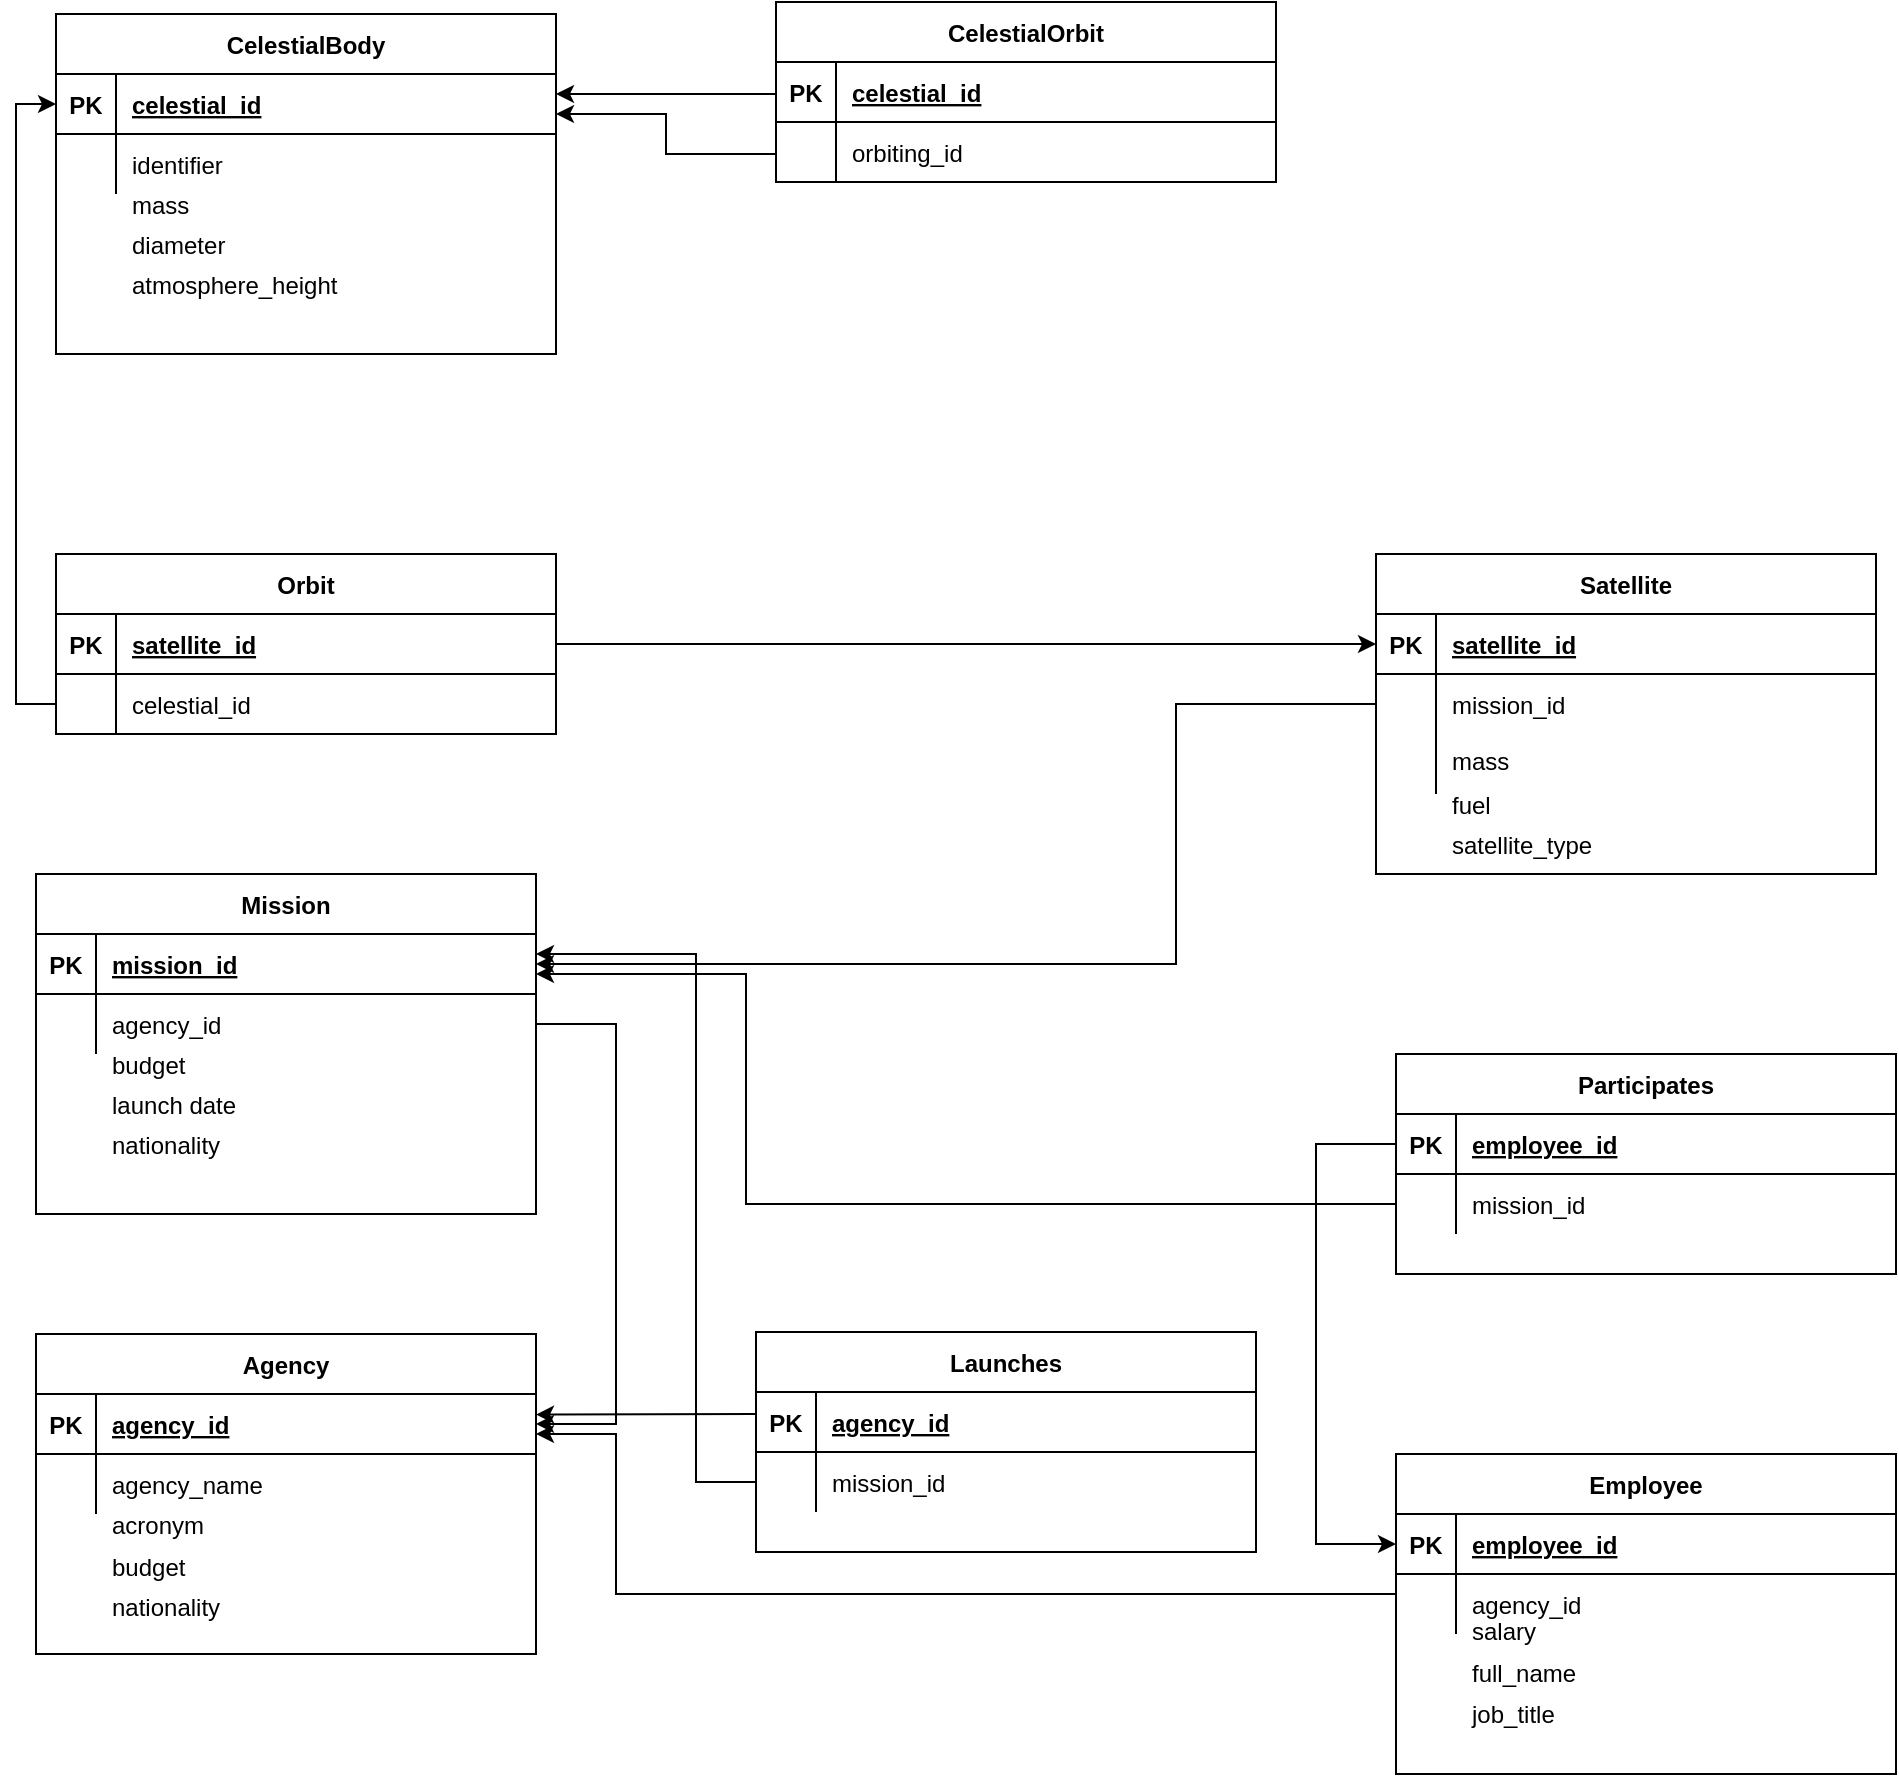 <mxfile version="22.0.2" type="device">
  <diagram id="R2lEEEUBdFMjLlhIrx00" name="Page-1">
    <mxGraphModel dx="1668" dy="974" grid="1" gridSize="10" guides="1" tooltips="1" connect="1" arrows="1" fold="1" page="1" pageScale="1" pageWidth="850" pageHeight="1100" math="0" shadow="0" extFonts="Permanent Marker^https://fonts.googleapis.com/css?family=Permanent+Marker">
      <root>
        <mxCell id="0" />
        <mxCell id="1" parent="0" />
        <mxCell id="m0_RMol66rqbVka9p6_b-2" value="Orbit" style="shape=table;startSize=30;container=1;collapsible=1;childLayout=tableLayout;fixedRows=1;rowLines=0;fontStyle=1;align=center;resizeLast=1;" parent="1" vertex="1">
          <mxGeometry x="120" y="340" width="250" height="90" as="geometry" />
        </mxCell>
        <mxCell id="m0_RMol66rqbVka9p6_b-3" value="" style="shape=partialRectangle;collapsible=0;dropTarget=0;pointerEvents=0;fillColor=none;points=[[0,0.5],[1,0.5]];portConstraint=eastwest;top=0;left=0;right=0;bottom=1;" parent="m0_RMol66rqbVka9p6_b-2" vertex="1">
          <mxGeometry y="30" width="250" height="30" as="geometry" />
        </mxCell>
        <mxCell id="m0_RMol66rqbVka9p6_b-4" value="PK" style="shape=partialRectangle;overflow=hidden;connectable=0;fillColor=none;top=0;left=0;bottom=0;right=0;fontStyle=1;" parent="m0_RMol66rqbVka9p6_b-3" vertex="1">
          <mxGeometry width="30" height="30" as="geometry">
            <mxRectangle width="30" height="30" as="alternateBounds" />
          </mxGeometry>
        </mxCell>
        <mxCell id="m0_RMol66rqbVka9p6_b-5" value="satellite_id" style="shape=partialRectangle;overflow=hidden;connectable=0;fillColor=none;top=0;left=0;bottom=0;right=0;align=left;spacingLeft=6;fontStyle=5;" parent="m0_RMol66rqbVka9p6_b-3" vertex="1">
          <mxGeometry x="30" width="220" height="30" as="geometry">
            <mxRectangle width="220" height="30" as="alternateBounds" />
          </mxGeometry>
        </mxCell>
        <mxCell id="m0_RMol66rqbVka9p6_b-6" value="" style="shape=partialRectangle;collapsible=0;dropTarget=0;pointerEvents=0;fillColor=none;points=[[0,0.5],[1,0.5]];portConstraint=eastwest;top=0;left=0;right=0;bottom=0;" parent="m0_RMol66rqbVka9p6_b-2" vertex="1">
          <mxGeometry y="60" width="250" height="30" as="geometry" />
        </mxCell>
        <mxCell id="m0_RMol66rqbVka9p6_b-7" value="" style="shape=partialRectangle;overflow=hidden;connectable=0;fillColor=none;top=0;left=0;bottom=0;right=0;" parent="m0_RMol66rqbVka9p6_b-6" vertex="1">
          <mxGeometry width="30" height="30" as="geometry">
            <mxRectangle width="30" height="30" as="alternateBounds" />
          </mxGeometry>
        </mxCell>
        <mxCell id="m0_RMol66rqbVka9p6_b-8" value="celestial_id" style="shape=partialRectangle;overflow=hidden;connectable=0;fillColor=none;top=0;left=0;bottom=0;right=0;align=left;spacingLeft=6;" parent="m0_RMol66rqbVka9p6_b-6" vertex="1">
          <mxGeometry x="30" width="220" height="30" as="geometry">
            <mxRectangle width="220" height="30" as="alternateBounds" />
          </mxGeometry>
        </mxCell>
        <mxCell id="m0_RMol66rqbVka9p6_b-40" value="" style="group" parent="1" vertex="1" connectable="0">
          <mxGeometry x="790" y="340" width="250" height="180" as="geometry" />
        </mxCell>
        <mxCell id="C-vyLk0tnHw3VtMMgP7b-13" value="Satellite" style="shape=table;startSize=30;container=1;collapsible=1;childLayout=tableLayout;fixedRows=1;rowLines=0;fontStyle=1;align=center;resizeLast=1;" parent="m0_RMol66rqbVka9p6_b-40" vertex="1">
          <mxGeometry x="-10" width="250" height="160" as="geometry">
            <mxRectangle x="450" y="280" width="80" height="30" as="alternateBounds" />
          </mxGeometry>
        </mxCell>
        <mxCell id="C-vyLk0tnHw3VtMMgP7b-14" value="" style="shape=partialRectangle;collapsible=0;dropTarget=0;pointerEvents=0;fillColor=none;points=[[0,0.5],[1,0.5]];portConstraint=eastwest;top=0;left=0;right=0;bottom=1;" parent="C-vyLk0tnHw3VtMMgP7b-13" vertex="1">
          <mxGeometry y="30" width="250" height="30" as="geometry" />
        </mxCell>
        <mxCell id="C-vyLk0tnHw3VtMMgP7b-15" value="PK" style="shape=partialRectangle;overflow=hidden;connectable=0;fillColor=none;top=0;left=0;bottom=0;right=0;fontStyle=1;" parent="C-vyLk0tnHw3VtMMgP7b-14" vertex="1">
          <mxGeometry width="30" height="30" as="geometry">
            <mxRectangle width="30" height="30" as="alternateBounds" />
          </mxGeometry>
        </mxCell>
        <mxCell id="C-vyLk0tnHw3VtMMgP7b-16" value="satellite_id" style="shape=partialRectangle;overflow=hidden;connectable=0;fillColor=none;top=0;left=0;bottom=0;right=0;align=left;spacingLeft=6;fontStyle=5;" parent="C-vyLk0tnHw3VtMMgP7b-14" vertex="1">
          <mxGeometry x="30" width="220" height="30" as="geometry">
            <mxRectangle width="220" height="30" as="alternateBounds" />
          </mxGeometry>
        </mxCell>
        <mxCell id="C-vyLk0tnHw3VtMMgP7b-17" value="" style="shape=partialRectangle;collapsible=0;dropTarget=0;pointerEvents=0;fillColor=none;points=[[0,0.5],[1,0.5]];portConstraint=eastwest;top=0;left=0;right=0;bottom=0;" parent="C-vyLk0tnHw3VtMMgP7b-13" vertex="1">
          <mxGeometry y="60" width="250" height="30" as="geometry" />
        </mxCell>
        <mxCell id="C-vyLk0tnHw3VtMMgP7b-18" value="" style="shape=partialRectangle;overflow=hidden;connectable=0;fillColor=none;top=0;left=0;bottom=0;right=0;" parent="C-vyLk0tnHw3VtMMgP7b-17" vertex="1">
          <mxGeometry width="30" height="30" as="geometry">
            <mxRectangle width="30" height="30" as="alternateBounds" />
          </mxGeometry>
        </mxCell>
        <mxCell id="C-vyLk0tnHw3VtMMgP7b-19" value="mission_id" style="shape=partialRectangle;overflow=hidden;connectable=0;fillColor=none;top=0;left=0;bottom=0;right=0;align=left;spacingLeft=6;" parent="C-vyLk0tnHw3VtMMgP7b-17" vertex="1">
          <mxGeometry x="30" width="220" height="30" as="geometry">
            <mxRectangle width="220" height="30" as="alternateBounds" />
          </mxGeometry>
        </mxCell>
        <mxCell id="C-vyLk0tnHw3VtMMgP7b-20" value="" style="shape=partialRectangle;collapsible=0;dropTarget=0;pointerEvents=0;fillColor=none;points=[[0,0.5],[1,0.5]];portConstraint=eastwest;top=0;left=0;right=0;bottom=0;" parent="C-vyLk0tnHw3VtMMgP7b-13" vertex="1">
          <mxGeometry y="90" width="250" height="30" as="geometry" />
        </mxCell>
        <mxCell id="C-vyLk0tnHw3VtMMgP7b-21" value="" style="shape=partialRectangle;overflow=hidden;connectable=0;fillColor=none;top=0;left=0;bottom=0;right=0;" parent="C-vyLk0tnHw3VtMMgP7b-20" vertex="1">
          <mxGeometry width="30" height="30" as="geometry">
            <mxRectangle width="30" height="30" as="alternateBounds" />
          </mxGeometry>
        </mxCell>
        <mxCell id="C-vyLk0tnHw3VtMMgP7b-22" value="mass" style="shape=partialRectangle;overflow=hidden;connectable=0;fillColor=none;top=0;left=0;bottom=0;right=0;align=left;spacingLeft=6;verticalAlign=top;" parent="C-vyLk0tnHw3VtMMgP7b-20" vertex="1">
          <mxGeometry x="30" width="220" height="30" as="geometry">
            <mxRectangle width="220" height="30" as="alternateBounds" />
          </mxGeometry>
        </mxCell>
        <mxCell id="m0_RMol66rqbVka9p6_b-34" value="" style="shape=partialRectangle;collapsible=0;dropTarget=0;pointerEvents=0;fillColor=none;points=[[0,0.5],[1,0.5]];portConstraint=eastwest;top=0;left=0;right=0;bottom=0;" parent="m0_RMol66rqbVka9p6_b-40" vertex="1">
          <mxGeometry x="-10" y="110" width="250" height="30" as="geometry" />
        </mxCell>
        <mxCell id="m0_RMol66rqbVka9p6_b-35" value="" style="shape=partialRectangle;overflow=hidden;connectable=0;fillColor=none;top=0;left=0;bottom=0;right=0;" parent="m0_RMol66rqbVka9p6_b-34" vertex="1">
          <mxGeometry width="30" height="30" as="geometry">
            <mxRectangle width="30" height="30" as="alternateBounds" />
          </mxGeometry>
        </mxCell>
        <mxCell id="m0_RMol66rqbVka9p6_b-36" value="fuel" style="shape=partialRectangle;overflow=hidden;connectable=0;fillColor=none;top=0;left=0;bottom=0;right=0;align=left;spacingLeft=6;" parent="m0_RMol66rqbVka9p6_b-34" vertex="1">
          <mxGeometry x="30" width="220" height="30" as="geometry">
            <mxRectangle width="220" height="30" as="alternateBounds" />
          </mxGeometry>
        </mxCell>
        <mxCell id="m0_RMol66rqbVka9p6_b-37" value="" style="shape=partialRectangle;collapsible=0;dropTarget=0;pointerEvents=0;fillColor=none;points=[[0,0.5],[1,0.5]];portConstraint=eastwest;top=0;left=0;right=0;bottom=0;" parent="m0_RMol66rqbVka9p6_b-40" vertex="1">
          <mxGeometry x="-10" y="130" width="250" height="30" as="geometry" />
        </mxCell>
        <mxCell id="m0_RMol66rqbVka9p6_b-38" value="" style="shape=partialRectangle;overflow=hidden;connectable=0;fillColor=none;top=0;left=0;bottom=0;right=0;" parent="m0_RMol66rqbVka9p6_b-37" vertex="1">
          <mxGeometry width="30" height="30" as="geometry">
            <mxRectangle width="30" height="30" as="alternateBounds" />
          </mxGeometry>
        </mxCell>
        <mxCell id="m0_RMol66rqbVka9p6_b-39" value="satellite_type" style="shape=partialRectangle;overflow=hidden;connectable=0;fillColor=none;top=0;left=0;bottom=0;right=0;align=left;spacingLeft=6;" parent="m0_RMol66rqbVka9p6_b-37" vertex="1">
          <mxGeometry x="30" width="220" height="30" as="geometry">
            <mxRectangle width="220" height="30" as="alternateBounds" />
          </mxGeometry>
        </mxCell>
        <mxCell id="m0_RMol66rqbVka9p6_b-57" value="Mission" style="shape=table;startSize=30;container=1;collapsible=1;childLayout=tableLayout;fixedRows=1;rowLines=0;fontStyle=1;align=center;resizeLast=1;" parent="1" vertex="1">
          <mxGeometry x="110" y="500" width="250" height="170" as="geometry" />
        </mxCell>
        <mxCell id="m0_RMol66rqbVka9p6_b-58" value="" style="shape=partialRectangle;collapsible=0;dropTarget=0;pointerEvents=0;fillColor=none;points=[[0,0.5],[1,0.5]];portConstraint=eastwest;top=0;left=0;right=0;bottom=1;" parent="m0_RMol66rqbVka9p6_b-57" vertex="1">
          <mxGeometry y="30" width="250" height="30" as="geometry" />
        </mxCell>
        <mxCell id="m0_RMol66rqbVka9p6_b-59" value="PK" style="shape=partialRectangle;overflow=hidden;connectable=0;fillColor=none;top=0;left=0;bottom=0;right=0;fontStyle=1;" parent="m0_RMol66rqbVka9p6_b-58" vertex="1">
          <mxGeometry width="30" height="30" as="geometry">
            <mxRectangle width="30" height="30" as="alternateBounds" />
          </mxGeometry>
        </mxCell>
        <mxCell id="m0_RMol66rqbVka9p6_b-60" value="mission_id" style="shape=partialRectangle;overflow=hidden;connectable=0;fillColor=none;top=0;left=0;bottom=0;right=0;align=left;spacingLeft=6;fontStyle=5;" parent="m0_RMol66rqbVka9p6_b-58" vertex="1">
          <mxGeometry x="30" width="220" height="30" as="geometry">
            <mxRectangle width="220" height="30" as="alternateBounds" />
          </mxGeometry>
        </mxCell>
        <mxCell id="m0_RMol66rqbVka9p6_b-61" value="" style="shape=partialRectangle;collapsible=0;dropTarget=0;pointerEvents=0;fillColor=none;points=[[0,0.5],[1,0.5]];portConstraint=eastwest;top=0;left=0;right=0;bottom=0;" parent="m0_RMol66rqbVka9p6_b-57" vertex="1">
          <mxGeometry y="60" width="250" height="30" as="geometry" />
        </mxCell>
        <mxCell id="m0_RMol66rqbVka9p6_b-62" value="" style="shape=partialRectangle;overflow=hidden;connectable=0;fillColor=none;top=0;left=0;bottom=0;right=0;" parent="m0_RMol66rqbVka9p6_b-61" vertex="1">
          <mxGeometry width="30" height="30" as="geometry">
            <mxRectangle width="30" height="30" as="alternateBounds" />
          </mxGeometry>
        </mxCell>
        <mxCell id="m0_RMol66rqbVka9p6_b-63" value="agency_id" style="shape=partialRectangle;overflow=hidden;connectable=0;fillColor=none;top=0;left=0;bottom=0;right=0;align=left;spacingLeft=6;" parent="m0_RMol66rqbVka9p6_b-61" vertex="1">
          <mxGeometry x="30" width="220" height="30" as="geometry">
            <mxRectangle width="220" height="30" as="alternateBounds" />
          </mxGeometry>
        </mxCell>
        <mxCell id="m0_RMol66rqbVka9p6_b-80" value="" style="group" parent="1" vertex="1" connectable="0">
          <mxGeometry x="120" y="70" width="250" height="210" as="geometry" />
        </mxCell>
        <mxCell id="m0_RMol66rqbVka9p6_b-68" value="" style="group" parent="m0_RMol66rqbVka9p6_b-80" vertex="1" connectable="0">
          <mxGeometry width="250" height="210" as="geometry" />
        </mxCell>
        <mxCell id="C-vyLk0tnHw3VtMMgP7b-23" value="CelestialBody" style="shape=table;startSize=30;container=1;collapsible=1;childLayout=tableLayout;fixedRows=1;rowLines=0;fontStyle=1;align=center;resizeLast=1;" parent="m0_RMol66rqbVka9p6_b-68" vertex="1">
          <mxGeometry width="250" height="170" as="geometry" />
        </mxCell>
        <mxCell id="C-vyLk0tnHw3VtMMgP7b-24" value="" style="shape=partialRectangle;collapsible=0;dropTarget=0;pointerEvents=0;fillColor=none;points=[[0,0.5],[1,0.5]];portConstraint=eastwest;top=0;left=0;right=0;bottom=1;" parent="C-vyLk0tnHw3VtMMgP7b-23" vertex="1">
          <mxGeometry y="30" width="250" height="30" as="geometry" />
        </mxCell>
        <mxCell id="C-vyLk0tnHw3VtMMgP7b-25" value="PK" style="shape=partialRectangle;overflow=hidden;connectable=0;fillColor=none;top=0;left=0;bottom=0;right=0;fontStyle=1;" parent="C-vyLk0tnHw3VtMMgP7b-24" vertex="1">
          <mxGeometry width="30" height="30" as="geometry">
            <mxRectangle width="30" height="30" as="alternateBounds" />
          </mxGeometry>
        </mxCell>
        <mxCell id="C-vyLk0tnHw3VtMMgP7b-26" value="celestial_id" style="shape=partialRectangle;overflow=hidden;connectable=0;fillColor=none;top=0;left=0;bottom=0;right=0;align=left;spacingLeft=6;fontStyle=5;" parent="C-vyLk0tnHw3VtMMgP7b-24" vertex="1">
          <mxGeometry x="30" width="220" height="30" as="geometry">
            <mxRectangle width="220" height="30" as="alternateBounds" />
          </mxGeometry>
        </mxCell>
        <mxCell id="C-vyLk0tnHw3VtMMgP7b-27" value="" style="shape=partialRectangle;collapsible=0;dropTarget=0;pointerEvents=0;fillColor=none;points=[[0,0.5],[1,0.5]];portConstraint=eastwest;top=0;left=0;right=0;bottom=0;" parent="C-vyLk0tnHw3VtMMgP7b-23" vertex="1">
          <mxGeometry y="60" width="250" height="30" as="geometry" />
        </mxCell>
        <mxCell id="C-vyLk0tnHw3VtMMgP7b-28" value="" style="shape=partialRectangle;overflow=hidden;connectable=0;fillColor=none;top=0;left=0;bottom=0;right=0;" parent="C-vyLk0tnHw3VtMMgP7b-27" vertex="1">
          <mxGeometry width="30" height="30" as="geometry">
            <mxRectangle width="30" height="30" as="alternateBounds" />
          </mxGeometry>
        </mxCell>
        <mxCell id="C-vyLk0tnHw3VtMMgP7b-29" value="identifier" style="shape=partialRectangle;overflow=hidden;connectable=0;fillColor=none;top=0;left=0;bottom=0;right=0;align=left;spacingLeft=6;" parent="C-vyLk0tnHw3VtMMgP7b-27" vertex="1">
          <mxGeometry x="30" width="220" height="30" as="geometry">
            <mxRectangle width="220" height="30" as="alternateBounds" />
          </mxGeometry>
        </mxCell>
        <mxCell id="m0_RMol66rqbVka9p6_b-64" value="" style="shape=partialRectangle;collapsible=0;dropTarget=0;pointerEvents=0;fillColor=none;points=[[0,0.5],[1,0.5]];portConstraint=eastwest;top=0;left=0;right=0;bottom=0;" parent="m0_RMol66rqbVka9p6_b-68" vertex="1">
          <mxGeometry y="80" width="250" height="30" as="geometry" />
        </mxCell>
        <mxCell id="m0_RMol66rqbVka9p6_b-65" value="" style="shape=partialRectangle;overflow=hidden;connectable=0;fillColor=none;top=0;left=0;bottom=0;right=0;" parent="m0_RMol66rqbVka9p6_b-64" vertex="1">
          <mxGeometry width="30" height="30" as="geometry">
            <mxRectangle width="30" height="30" as="alternateBounds" />
          </mxGeometry>
        </mxCell>
        <mxCell id="m0_RMol66rqbVka9p6_b-66" value="mass" style="shape=partialRectangle;overflow=hidden;connectable=0;fillColor=none;top=0;left=0;bottom=0;right=0;align=left;spacingLeft=6;" parent="m0_RMol66rqbVka9p6_b-64" vertex="1">
          <mxGeometry x="30" width="220" height="30" as="geometry">
            <mxRectangle width="220" height="30" as="alternateBounds" />
          </mxGeometry>
        </mxCell>
        <mxCell id="m0_RMol66rqbVka9p6_b-71" value="" style="shape=partialRectangle;collapsible=0;dropTarget=0;pointerEvents=0;fillColor=none;points=[[0,0.5],[1,0.5]];portConstraint=eastwest;top=0;left=0;right=0;bottom=0;" parent="m0_RMol66rqbVka9p6_b-68" vertex="1">
          <mxGeometry y="100" width="250" height="30" as="geometry" />
        </mxCell>
        <mxCell id="m0_RMol66rqbVka9p6_b-72" value="" style="shape=partialRectangle;overflow=hidden;connectable=0;fillColor=none;top=0;left=0;bottom=0;right=0;" parent="m0_RMol66rqbVka9p6_b-71" vertex="1">
          <mxGeometry width="30" height="30" as="geometry">
            <mxRectangle width="30" height="30" as="alternateBounds" />
          </mxGeometry>
        </mxCell>
        <mxCell id="m0_RMol66rqbVka9p6_b-73" value="diameter" style="shape=partialRectangle;overflow=hidden;connectable=0;fillColor=none;top=0;left=0;bottom=0;right=0;align=left;spacingLeft=6;" parent="m0_RMol66rqbVka9p6_b-71" vertex="1">
          <mxGeometry x="30" width="220" height="30" as="geometry">
            <mxRectangle width="220" height="30" as="alternateBounds" />
          </mxGeometry>
        </mxCell>
        <mxCell id="m0_RMol66rqbVka9p6_b-74" value="" style="shape=partialRectangle;collapsible=0;dropTarget=0;pointerEvents=0;fillColor=none;points=[[0,0.5],[1,0.5]];portConstraint=eastwest;top=0;left=0;right=0;bottom=0;" parent="m0_RMol66rqbVka9p6_b-68" vertex="1">
          <mxGeometry y="120" width="250" height="30" as="geometry" />
        </mxCell>
        <mxCell id="m0_RMol66rqbVka9p6_b-75" value="" style="shape=partialRectangle;overflow=hidden;connectable=0;fillColor=none;top=0;left=0;bottom=0;right=0;" parent="m0_RMol66rqbVka9p6_b-74" vertex="1">
          <mxGeometry width="30" height="30" as="geometry">
            <mxRectangle width="30" height="30" as="alternateBounds" />
          </mxGeometry>
        </mxCell>
        <mxCell id="m0_RMol66rqbVka9p6_b-76" value="atmosphere_height" style="shape=partialRectangle;overflow=hidden;connectable=0;fillColor=none;top=0;left=0;bottom=0;right=0;align=left;spacingLeft=6;" parent="m0_RMol66rqbVka9p6_b-74" vertex="1">
          <mxGeometry x="30" width="220" height="30" as="geometry">
            <mxRectangle width="220" height="30" as="alternateBounds" />
          </mxGeometry>
        </mxCell>
        <mxCell id="m0_RMol66rqbVka9p6_b-77" value="" style="shape=partialRectangle;collapsible=0;dropTarget=0;pointerEvents=0;fillColor=none;points=[[0,0.5],[1,0.5]];portConstraint=eastwest;top=0;left=0;right=0;bottom=0;" parent="m0_RMol66rqbVka9p6_b-68" vertex="1">
          <mxGeometry y="140" width="250" height="30" as="geometry" />
        </mxCell>
        <mxCell id="m0_RMol66rqbVka9p6_b-78" value="" style="shape=partialRectangle;overflow=hidden;connectable=0;fillColor=none;top=0;left=0;bottom=0;right=0;" parent="m0_RMol66rqbVka9p6_b-77" vertex="1">
          <mxGeometry width="30" height="30" as="geometry">
            <mxRectangle width="30" height="30" as="alternateBounds" />
          </mxGeometry>
        </mxCell>
        <mxCell id="m0_RMol66rqbVka9p6_b-79" value="" style="shape=partialRectangle;overflow=hidden;connectable=0;fillColor=none;top=0;left=0;bottom=0;right=0;align=left;spacingLeft=6;" parent="m0_RMol66rqbVka9p6_b-77" vertex="1">
          <mxGeometry x="30" width="220" height="30" as="geometry">
            <mxRectangle width="220" height="30" as="alternateBounds" />
          </mxGeometry>
        </mxCell>
        <mxCell id="m0_RMol66rqbVka9p6_b-90" style="edgeStyle=orthogonalEdgeStyle;rounded=0;orthogonalLoop=1;jettySize=auto;html=1;" parent="1" source="m0_RMol66rqbVka9p6_b-61" target="m0_RMol66rqbVka9p6_b-49" edge="1">
          <mxGeometry relative="1" as="geometry">
            <Array as="points">
              <mxPoint x="400" y="575" />
              <mxPoint x="400" y="775" />
            </Array>
          </mxGeometry>
        </mxCell>
        <mxCell id="m0_RMol66rqbVka9p6_b-103" value="" style="shape=partialRectangle;collapsible=0;dropTarget=0;pointerEvents=0;fillColor=none;points=[[0,0.5],[1,0.5]];portConstraint=eastwest;top=0;left=0;right=0;bottom=0;" parent="1" vertex="1">
          <mxGeometry x="110" y="580" width="250" height="30" as="geometry" />
        </mxCell>
        <mxCell id="m0_RMol66rqbVka9p6_b-104" value="" style="shape=partialRectangle;overflow=hidden;connectable=0;fillColor=none;top=0;left=0;bottom=0;right=0;" parent="m0_RMol66rqbVka9p6_b-103" vertex="1">
          <mxGeometry width="30" height="30" as="geometry">
            <mxRectangle width="30" height="30" as="alternateBounds" />
          </mxGeometry>
        </mxCell>
        <mxCell id="m0_RMol66rqbVka9p6_b-105" value="budget" style="shape=partialRectangle;overflow=hidden;connectable=0;fillColor=none;top=0;left=0;bottom=0;right=0;align=left;spacingLeft=6;" parent="m0_RMol66rqbVka9p6_b-103" vertex="1">
          <mxGeometry x="30" width="220" height="30" as="geometry">
            <mxRectangle width="220" height="30" as="alternateBounds" />
          </mxGeometry>
        </mxCell>
        <mxCell id="m0_RMol66rqbVka9p6_b-106" value="" style="shape=partialRectangle;collapsible=0;dropTarget=0;pointerEvents=0;fillColor=none;points=[[0,0.5],[1,0.5]];portConstraint=eastwest;top=0;left=0;right=0;bottom=0;" parent="1" vertex="1">
          <mxGeometry x="110" y="600" width="250" height="30" as="geometry" />
        </mxCell>
        <mxCell id="m0_RMol66rqbVka9p6_b-107" value="" style="shape=partialRectangle;overflow=hidden;connectable=0;fillColor=none;top=0;left=0;bottom=0;right=0;" parent="m0_RMol66rqbVka9p6_b-106" vertex="1">
          <mxGeometry width="30" height="30" as="geometry">
            <mxRectangle width="30" height="30" as="alternateBounds" />
          </mxGeometry>
        </mxCell>
        <mxCell id="m0_RMol66rqbVka9p6_b-108" value="launch date" style="shape=partialRectangle;overflow=hidden;connectable=0;fillColor=none;top=0;left=0;bottom=0;right=0;align=left;spacingLeft=6;" parent="m0_RMol66rqbVka9p6_b-106" vertex="1">
          <mxGeometry x="30" width="220" height="30" as="geometry">
            <mxRectangle width="220" height="30" as="alternateBounds" />
          </mxGeometry>
        </mxCell>
        <mxCell id="m0_RMol66rqbVka9p6_b-109" value="" style="group" parent="1" vertex="1" connectable="0">
          <mxGeometry x="110" y="730" width="250" height="160" as="geometry" />
        </mxCell>
        <mxCell id="m0_RMol66rqbVka9p6_b-97" value="" style="shape=partialRectangle;collapsible=0;dropTarget=0;pointerEvents=0;fillColor=none;points=[[0,0.5],[1,0.5]];portConstraint=eastwest;top=0;left=0;right=0;bottom=0;" parent="m0_RMol66rqbVka9p6_b-109" vertex="1">
          <mxGeometry y="80" width="250" height="30" as="geometry" />
        </mxCell>
        <mxCell id="m0_RMol66rqbVka9p6_b-98" value="" style="shape=partialRectangle;overflow=hidden;connectable=0;fillColor=none;top=0;left=0;bottom=0;right=0;" parent="m0_RMol66rqbVka9p6_b-97" vertex="1">
          <mxGeometry width="30" height="30" as="geometry">
            <mxRectangle width="30" height="30" as="alternateBounds" />
          </mxGeometry>
        </mxCell>
        <mxCell id="m0_RMol66rqbVka9p6_b-99" value="acronym" style="shape=partialRectangle;overflow=hidden;connectable=0;fillColor=none;top=0;left=0;bottom=0;right=0;align=left;spacingLeft=6;" parent="m0_RMol66rqbVka9p6_b-97" vertex="1">
          <mxGeometry x="30" width="220" height="30" as="geometry">
            <mxRectangle width="220" height="30" as="alternateBounds" />
          </mxGeometry>
        </mxCell>
        <mxCell id="JROfIVNgz-aV0V7Kpqzj-13" value="" style="group" parent="m0_RMol66rqbVka9p6_b-109" vertex="1" connectable="0">
          <mxGeometry width="250" height="160" as="geometry" />
        </mxCell>
        <mxCell id="m0_RMol66rqbVka9p6_b-48" value="Agency" style="shape=table;startSize=30;container=1;collapsible=1;childLayout=tableLayout;fixedRows=1;rowLines=0;fontStyle=1;align=center;resizeLast=1;" parent="JROfIVNgz-aV0V7Kpqzj-13" vertex="1">
          <mxGeometry width="250" height="160" as="geometry" />
        </mxCell>
        <mxCell id="m0_RMol66rqbVka9p6_b-49" value="" style="shape=partialRectangle;collapsible=0;dropTarget=0;pointerEvents=0;fillColor=none;points=[[0,0.5],[1,0.5]];portConstraint=eastwest;top=0;left=0;right=0;bottom=1;" parent="m0_RMol66rqbVka9p6_b-48" vertex="1">
          <mxGeometry y="30" width="250" height="30" as="geometry" />
        </mxCell>
        <mxCell id="m0_RMol66rqbVka9p6_b-50" value="PK" style="shape=partialRectangle;overflow=hidden;connectable=0;fillColor=none;top=0;left=0;bottom=0;right=0;fontStyle=1;" parent="m0_RMol66rqbVka9p6_b-49" vertex="1">
          <mxGeometry width="30" height="30" as="geometry">
            <mxRectangle width="30" height="30" as="alternateBounds" />
          </mxGeometry>
        </mxCell>
        <mxCell id="m0_RMol66rqbVka9p6_b-51" value="agency_id" style="shape=partialRectangle;overflow=hidden;connectable=0;fillColor=none;top=0;left=0;bottom=0;right=0;align=left;spacingLeft=6;fontStyle=5;" parent="m0_RMol66rqbVka9p6_b-49" vertex="1">
          <mxGeometry x="30" width="220" height="30" as="geometry">
            <mxRectangle width="220" height="30" as="alternateBounds" />
          </mxGeometry>
        </mxCell>
        <mxCell id="m0_RMol66rqbVka9p6_b-52" value="" style="shape=partialRectangle;collapsible=0;dropTarget=0;pointerEvents=0;fillColor=none;points=[[0,0.5],[1,0.5]];portConstraint=eastwest;top=0;left=0;right=0;bottom=0;" parent="m0_RMol66rqbVka9p6_b-48" vertex="1">
          <mxGeometry y="60" width="250" height="30" as="geometry" />
        </mxCell>
        <mxCell id="m0_RMol66rqbVka9p6_b-53" value="" style="shape=partialRectangle;overflow=hidden;connectable=0;fillColor=none;top=0;left=0;bottom=0;right=0;" parent="m0_RMol66rqbVka9p6_b-52" vertex="1">
          <mxGeometry width="30" height="30" as="geometry">
            <mxRectangle width="30" height="30" as="alternateBounds" />
          </mxGeometry>
        </mxCell>
        <mxCell id="m0_RMol66rqbVka9p6_b-54" value="agency_name" style="shape=partialRectangle;overflow=hidden;connectable=0;fillColor=none;top=0;left=0;bottom=0;right=0;align=left;spacingLeft=6;" parent="m0_RMol66rqbVka9p6_b-52" vertex="1">
          <mxGeometry x="30" width="220" height="30" as="geometry">
            <mxRectangle width="220" height="30" as="alternateBounds" />
          </mxGeometry>
        </mxCell>
        <mxCell id="JROfIVNgz-aV0V7Kpqzj-7" value="" style="shape=partialRectangle;collapsible=0;dropTarget=0;pointerEvents=0;fillColor=none;points=[[0,0.5],[1,0.5]];portConstraint=eastwest;top=0;left=0;right=0;bottom=0;" parent="JROfIVNgz-aV0V7Kpqzj-13" vertex="1">
          <mxGeometry y="101" width="250" height="30" as="geometry" />
        </mxCell>
        <mxCell id="JROfIVNgz-aV0V7Kpqzj-8" value="" style="shape=partialRectangle;overflow=hidden;connectable=0;fillColor=none;top=0;left=0;bottom=0;right=0;" parent="JROfIVNgz-aV0V7Kpqzj-7" vertex="1">
          <mxGeometry width="30" height="30" as="geometry">
            <mxRectangle width="30" height="30" as="alternateBounds" />
          </mxGeometry>
        </mxCell>
        <mxCell id="JROfIVNgz-aV0V7Kpqzj-9" value="budget" style="shape=partialRectangle;overflow=hidden;connectable=0;fillColor=none;top=0;left=0;bottom=0;right=0;align=left;spacingLeft=6;" parent="JROfIVNgz-aV0V7Kpqzj-7" vertex="1">
          <mxGeometry x="30" width="220" height="30" as="geometry">
            <mxRectangle width="220" height="30" as="alternateBounds" />
          </mxGeometry>
        </mxCell>
        <mxCell id="JROfIVNgz-aV0V7Kpqzj-10" value="" style="shape=partialRectangle;collapsible=0;dropTarget=0;pointerEvents=0;fillColor=none;points=[[0,0.5],[1,0.5]];portConstraint=eastwest;top=0;left=0;right=0;bottom=0;" parent="JROfIVNgz-aV0V7Kpqzj-13" vertex="1">
          <mxGeometry y="121" width="250" height="30" as="geometry" />
        </mxCell>
        <mxCell id="JROfIVNgz-aV0V7Kpqzj-11" value="" style="shape=partialRectangle;overflow=hidden;connectable=0;fillColor=none;top=0;left=0;bottom=0;right=0;" parent="JROfIVNgz-aV0V7Kpqzj-10" vertex="1">
          <mxGeometry width="30" height="30" as="geometry">
            <mxRectangle width="30" height="30" as="alternateBounds" />
          </mxGeometry>
        </mxCell>
        <mxCell id="JROfIVNgz-aV0V7Kpqzj-12" value="nationality" style="shape=partialRectangle;overflow=hidden;connectable=0;fillColor=none;top=0;left=0;bottom=0;right=0;align=left;spacingLeft=6;" parent="JROfIVNgz-aV0V7Kpqzj-10" vertex="1">
          <mxGeometry x="30" width="220" height="30" as="geometry">
            <mxRectangle width="220" height="30" as="alternateBounds" />
          </mxGeometry>
        </mxCell>
        <mxCell id="m0_RMol66rqbVka9p6_b-110" value="" style="group" parent="1" vertex="1" connectable="0">
          <mxGeometry x="790" y="780" width="250" height="160" as="geometry" />
        </mxCell>
        <mxCell id="m0_RMol66rqbVka9p6_b-41" value="Employee" style="shape=table;startSize=30;container=1;collapsible=1;childLayout=tableLayout;fixedRows=1;rowLines=0;fontStyle=1;align=center;resizeLast=1;" parent="m0_RMol66rqbVka9p6_b-110" vertex="1">
          <mxGeometry y="10" width="250" height="160" as="geometry" />
        </mxCell>
        <mxCell id="m0_RMol66rqbVka9p6_b-42" value="" style="shape=partialRectangle;collapsible=0;dropTarget=0;pointerEvents=0;fillColor=none;points=[[0,0.5],[1,0.5]];portConstraint=eastwest;top=0;left=0;right=0;bottom=1;" parent="m0_RMol66rqbVka9p6_b-41" vertex="1">
          <mxGeometry y="30" width="250" height="30" as="geometry" />
        </mxCell>
        <mxCell id="m0_RMol66rqbVka9p6_b-43" value="PK" style="shape=partialRectangle;overflow=hidden;connectable=0;fillColor=none;top=0;left=0;bottom=0;right=0;fontStyle=1;" parent="m0_RMol66rqbVka9p6_b-42" vertex="1">
          <mxGeometry width="30" height="30" as="geometry">
            <mxRectangle width="30" height="30" as="alternateBounds" />
          </mxGeometry>
        </mxCell>
        <mxCell id="m0_RMol66rqbVka9p6_b-44" value="employee_id" style="shape=partialRectangle;overflow=hidden;connectable=0;fillColor=none;top=0;left=0;bottom=0;right=0;align=left;spacingLeft=6;fontStyle=5;" parent="m0_RMol66rqbVka9p6_b-42" vertex="1">
          <mxGeometry x="30" width="220" height="30" as="geometry">
            <mxRectangle width="220" height="30" as="alternateBounds" />
          </mxGeometry>
        </mxCell>
        <mxCell id="m0_RMol66rqbVka9p6_b-45" value="" style="shape=partialRectangle;collapsible=0;dropTarget=0;pointerEvents=0;fillColor=none;points=[[0,0.5],[1,0.5]];portConstraint=eastwest;top=0;left=0;right=0;bottom=0;" parent="m0_RMol66rqbVka9p6_b-41" vertex="1">
          <mxGeometry y="60" width="250" height="30" as="geometry" />
        </mxCell>
        <mxCell id="m0_RMol66rqbVka9p6_b-46" value="" style="shape=partialRectangle;overflow=hidden;connectable=0;fillColor=none;top=0;left=0;bottom=0;right=0;" parent="m0_RMol66rqbVka9p6_b-45" vertex="1">
          <mxGeometry width="30" height="30" as="geometry">
            <mxRectangle width="30" height="30" as="alternateBounds" />
          </mxGeometry>
        </mxCell>
        <mxCell id="m0_RMol66rqbVka9p6_b-47" value="agency_id" style="shape=partialRectangle;overflow=hidden;connectable=0;fillColor=none;top=0;left=0;bottom=0;right=0;align=left;spacingLeft=6;" parent="m0_RMol66rqbVka9p6_b-45" vertex="1">
          <mxGeometry x="30" width="220" height="30" as="geometry">
            <mxRectangle width="220" height="30" as="alternateBounds" />
          </mxGeometry>
        </mxCell>
        <mxCell id="m0_RMol66rqbVka9p6_b-91" value="" style="shape=partialRectangle;collapsible=0;dropTarget=0;pointerEvents=0;fillColor=none;points=[[0,0.5],[1,0.5]];portConstraint=eastwest;top=0;left=0;right=0;bottom=0;" parent="m0_RMol66rqbVka9p6_b-110" vertex="1">
          <mxGeometry y="100.998" width="250" height="35.556" as="geometry" />
        </mxCell>
        <mxCell id="m0_RMol66rqbVka9p6_b-92" value="" style="shape=partialRectangle;overflow=hidden;connectable=0;fillColor=none;top=0;left=0;bottom=0;right=0;" parent="m0_RMol66rqbVka9p6_b-91" vertex="1">
          <mxGeometry width="30" height="35.556" as="geometry">
            <mxRectangle width="30" height="30" as="alternateBounds" />
          </mxGeometry>
        </mxCell>
        <mxCell id="m0_RMol66rqbVka9p6_b-93" value="full_name" style="shape=partialRectangle;overflow=hidden;connectable=0;fillColor=none;top=0;left=0;bottom=0;right=0;align=left;spacingLeft=6;" parent="m0_RMol66rqbVka9p6_b-91" vertex="1">
          <mxGeometry x="30" width="220" height="35.556" as="geometry">
            <mxRectangle width="220" height="30" as="alternateBounds" />
          </mxGeometry>
        </mxCell>
        <mxCell id="m0_RMol66rqbVka9p6_b-94" value="" style="shape=partialRectangle;collapsible=0;dropTarget=0;pointerEvents=0;fillColor=none;points=[[0,0.5],[1,0.5]];portConstraint=eastwest;top=0;left=0;right=0;bottom=0;" parent="m0_RMol66rqbVka9p6_b-110" vertex="1">
          <mxGeometry y="121.481" width="250" height="35.556" as="geometry" />
        </mxCell>
        <mxCell id="m0_RMol66rqbVka9p6_b-95" value="" style="shape=partialRectangle;overflow=hidden;connectable=0;fillColor=none;top=0;left=0;bottom=0;right=0;" parent="m0_RMol66rqbVka9p6_b-94" vertex="1">
          <mxGeometry width="30" height="35.556" as="geometry">
            <mxRectangle width="30" height="30" as="alternateBounds" />
          </mxGeometry>
        </mxCell>
        <mxCell id="m0_RMol66rqbVka9p6_b-96" value="job_title" style="shape=partialRectangle;overflow=hidden;connectable=0;fillColor=none;top=0;left=0;bottom=0;right=0;align=left;spacingLeft=6;" parent="m0_RMol66rqbVka9p6_b-94" vertex="1">
          <mxGeometry x="30" width="220" height="35.556" as="geometry">
            <mxRectangle width="220" height="30" as="alternateBounds" />
          </mxGeometry>
        </mxCell>
        <mxCell id="m0_RMol66rqbVka9p6_b-175" value="" style="shape=partialRectangle;collapsible=0;dropTarget=0;pointerEvents=0;fillColor=none;points=[[0,0.5],[1,0.5]];portConstraint=eastwest;top=0;left=0;right=0;bottom=0;" parent="m0_RMol66rqbVka9p6_b-110" vertex="1">
          <mxGeometry y="79.998" width="250" height="35.556" as="geometry" />
        </mxCell>
        <mxCell id="m0_RMol66rqbVka9p6_b-176" value="" style="shape=partialRectangle;overflow=hidden;connectable=0;fillColor=none;top=0;left=0;bottom=0;right=0;" parent="m0_RMol66rqbVka9p6_b-175" vertex="1">
          <mxGeometry width="30" height="35.556" as="geometry">
            <mxRectangle width="30" height="30" as="alternateBounds" />
          </mxGeometry>
        </mxCell>
        <mxCell id="m0_RMol66rqbVka9p6_b-177" value="salary" style="shape=partialRectangle;overflow=hidden;connectable=0;fillColor=none;top=0;left=0;bottom=0;right=0;align=left;spacingLeft=6;" parent="m0_RMol66rqbVka9p6_b-175" vertex="1">
          <mxGeometry x="30" width="220" height="35.556" as="geometry">
            <mxRectangle width="220" height="30" as="alternateBounds" />
          </mxGeometry>
        </mxCell>
        <mxCell id="m0_RMol66rqbVka9p6_b-111" value="" style="shape=partialRectangle;collapsible=0;dropTarget=0;pointerEvents=0;fillColor=none;points=[[0,0.5],[1,0.5]];portConstraint=eastwest;top=0;left=0;right=0;bottom=0;" parent="1" vertex="1">
          <mxGeometry x="110" y="620" width="250" height="30" as="geometry" />
        </mxCell>
        <mxCell id="m0_RMol66rqbVka9p6_b-112" value="" style="shape=partialRectangle;overflow=hidden;connectable=0;fillColor=none;top=0;left=0;bottom=0;right=0;" parent="m0_RMol66rqbVka9p6_b-111" vertex="1">
          <mxGeometry width="30" height="30" as="geometry">
            <mxRectangle width="30" height="30" as="alternateBounds" />
          </mxGeometry>
        </mxCell>
        <mxCell id="m0_RMol66rqbVka9p6_b-113" value="nationality" style="shape=partialRectangle;overflow=hidden;connectable=0;fillColor=none;top=0;left=0;bottom=0;right=0;align=left;spacingLeft=6;" parent="m0_RMol66rqbVka9p6_b-111" vertex="1">
          <mxGeometry x="30" width="220" height="30" as="geometry">
            <mxRectangle width="220" height="30" as="alternateBounds" />
          </mxGeometry>
        </mxCell>
        <mxCell id="m0_RMol66rqbVka9p6_b-114" value="" style="shape=partialRectangle;collapsible=0;dropTarget=0;pointerEvents=0;fillColor=none;points=[[0,0.5],[1,0.5]];portConstraint=eastwest;top=0;left=0;right=0;bottom=0;" parent="1" vertex="1">
          <mxGeometry x="110" y="640" width="250" height="30" as="geometry" />
        </mxCell>
        <mxCell id="m0_RMol66rqbVka9p6_b-115" value="" style="shape=partialRectangle;overflow=hidden;connectable=0;fillColor=none;top=0;left=0;bottom=0;right=0;" parent="m0_RMol66rqbVka9p6_b-114" vertex="1">
          <mxGeometry width="30" height="30" as="geometry">
            <mxRectangle width="30" height="30" as="alternateBounds" />
          </mxGeometry>
        </mxCell>
        <mxCell id="m0_RMol66rqbVka9p6_b-116" value="" style="shape=partialRectangle;overflow=hidden;connectable=0;fillColor=none;top=0;left=0;bottom=0;right=0;align=left;spacingLeft=6;" parent="m0_RMol66rqbVka9p6_b-114" vertex="1">
          <mxGeometry x="30" width="220" height="30" as="geometry">
            <mxRectangle width="220" height="30" as="alternateBounds" />
          </mxGeometry>
        </mxCell>
        <mxCell id="m0_RMol66rqbVka9p6_b-146" style="edgeStyle=orthogonalEdgeStyle;rounded=0;orthogonalLoop=1;jettySize=auto;html=1;" parent="1" source="C-vyLk0tnHw3VtMMgP7b-17" target="m0_RMol66rqbVka9p6_b-58" edge="1">
          <mxGeometry relative="1" as="geometry">
            <Array as="points">
              <mxPoint x="680" y="415" />
              <mxPoint x="680" y="545" />
            </Array>
          </mxGeometry>
        </mxCell>
        <mxCell id="m0_RMol66rqbVka9p6_b-157" value="" style="group" parent="1" vertex="1" connectable="0">
          <mxGeometry x="790" y="590" width="250" height="110" as="geometry" />
        </mxCell>
        <mxCell id="m0_RMol66rqbVka9p6_b-147" value="Participates" style="shape=table;startSize=30;container=1;collapsible=1;childLayout=tableLayout;fixedRows=1;rowLines=0;fontStyle=1;align=center;resizeLast=1;" parent="m0_RMol66rqbVka9p6_b-157" vertex="1">
          <mxGeometry width="250" height="110" as="geometry" />
        </mxCell>
        <mxCell id="m0_RMol66rqbVka9p6_b-148" value="" style="shape=partialRectangle;collapsible=0;dropTarget=0;pointerEvents=0;fillColor=none;points=[[0,0.5],[1,0.5]];portConstraint=eastwest;top=0;left=0;right=0;bottom=1;" parent="m0_RMol66rqbVka9p6_b-147" vertex="1">
          <mxGeometry y="30" width="250" height="30" as="geometry" />
        </mxCell>
        <mxCell id="m0_RMol66rqbVka9p6_b-149" value="PK" style="shape=partialRectangle;overflow=hidden;connectable=0;fillColor=none;top=0;left=0;bottom=0;right=0;fontStyle=1;" parent="m0_RMol66rqbVka9p6_b-148" vertex="1">
          <mxGeometry width="30" height="30" as="geometry">
            <mxRectangle width="30" height="30" as="alternateBounds" />
          </mxGeometry>
        </mxCell>
        <mxCell id="m0_RMol66rqbVka9p6_b-150" value="employee_id" style="shape=partialRectangle;overflow=hidden;connectable=0;fillColor=none;top=0;left=0;bottom=0;right=0;align=left;spacingLeft=6;fontStyle=5;" parent="m0_RMol66rqbVka9p6_b-148" vertex="1">
          <mxGeometry x="30" width="220" height="30" as="geometry">
            <mxRectangle width="220" height="30" as="alternateBounds" />
          </mxGeometry>
        </mxCell>
        <mxCell id="m0_RMol66rqbVka9p6_b-151" value="" style="shape=partialRectangle;collapsible=0;dropTarget=0;pointerEvents=0;fillColor=none;points=[[0,0.5],[1,0.5]];portConstraint=eastwest;top=0;left=0;right=0;bottom=0;" parent="m0_RMol66rqbVka9p6_b-147" vertex="1">
          <mxGeometry y="60" width="250" height="30" as="geometry" />
        </mxCell>
        <mxCell id="m0_RMol66rqbVka9p6_b-152" value="" style="shape=partialRectangle;overflow=hidden;connectable=0;fillColor=none;top=0;left=0;bottom=0;right=0;" parent="m0_RMol66rqbVka9p6_b-151" vertex="1">
          <mxGeometry width="30" height="30" as="geometry">
            <mxRectangle width="30" height="30" as="alternateBounds" />
          </mxGeometry>
        </mxCell>
        <mxCell id="m0_RMol66rqbVka9p6_b-153" value="mission_id" style="shape=partialRectangle;overflow=hidden;connectable=0;fillColor=none;top=0;left=0;bottom=0;right=0;align=left;spacingLeft=6;" parent="m0_RMol66rqbVka9p6_b-151" vertex="1">
          <mxGeometry x="30" width="220" height="30" as="geometry">
            <mxRectangle width="220" height="30" as="alternateBounds" />
          </mxGeometry>
        </mxCell>
        <mxCell id="m0_RMol66rqbVka9p6_b-154" value="" style="shape=partialRectangle;collapsible=0;dropTarget=0;pointerEvents=0;fillColor=none;points=[[0,0.5],[1,0.5]];portConstraint=eastwest;top=0;left=0;right=0;bottom=0;" parent="m0_RMol66rqbVka9p6_b-157" vertex="1">
          <mxGeometry y="80" width="250" height="30" as="geometry" />
        </mxCell>
        <mxCell id="m0_RMol66rqbVka9p6_b-155" value="" style="shape=partialRectangle;overflow=hidden;connectable=0;fillColor=none;top=0;left=0;bottom=0;right=0;" parent="m0_RMol66rqbVka9p6_b-154" vertex="1">
          <mxGeometry width="30" height="30" as="geometry">
            <mxRectangle width="30" height="30" as="alternateBounds" />
          </mxGeometry>
        </mxCell>
        <mxCell id="m0_RMol66rqbVka9p6_b-156" value="" style="shape=partialRectangle;overflow=hidden;connectable=0;fillColor=none;top=0;left=0;bottom=0;right=0;align=left;spacingLeft=6;" parent="m0_RMol66rqbVka9p6_b-154" vertex="1">
          <mxGeometry x="30" width="220" height="30" as="geometry">
            <mxRectangle width="220" height="30" as="alternateBounds" />
          </mxGeometry>
        </mxCell>
        <mxCell id="m0_RMol66rqbVka9p6_b-159" style="edgeStyle=orthogonalEdgeStyle;rounded=0;orthogonalLoop=1;jettySize=auto;html=1;" parent="1" source="m0_RMol66rqbVka9p6_b-148" target="m0_RMol66rqbVka9p6_b-42" edge="1">
          <mxGeometry relative="1" as="geometry">
            <Array as="points">
              <mxPoint x="750" y="635" />
              <mxPoint x="750" y="835" />
            </Array>
          </mxGeometry>
        </mxCell>
        <mxCell id="m0_RMol66rqbVka9p6_b-160" style="edgeStyle=orthogonalEdgeStyle;rounded=0;orthogonalLoop=1;jettySize=auto;html=1;" parent="1" source="m0_RMol66rqbVka9p6_b-151" target="m0_RMol66rqbVka9p6_b-58" edge="1">
          <mxGeometry relative="1" as="geometry">
            <Array as="points">
              <mxPoint x="465" y="665" />
              <mxPoint x="465" y="550" />
            </Array>
          </mxGeometry>
        </mxCell>
        <mxCell id="m0_RMol66rqbVka9p6_b-161" value="" style="group" parent="1" vertex="1" connectable="0">
          <mxGeometry x="470" y="726" width="250" height="110" as="geometry" />
        </mxCell>
        <mxCell id="m0_RMol66rqbVka9p6_b-162" value="Launches" style="shape=table;startSize=30;container=1;collapsible=1;childLayout=tableLayout;fixedRows=1;rowLines=0;fontStyle=1;align=center;resizeLast=1;" parent="m0_RMol66rqbVka9p6_b-161" vertex="1">
          <mxGeometry y="3" width="250" height="110" as="geometry" />
        </mxCell>
        <mxCell id="m0_RMol66rqbVka9p6_b-163" value="" style="shape=partialRectangle;collapsible=0;dropTarget=0;pointerEvents=0;fillColor=none;points=[[0,0.5],[1,0.5]];portConstraint=eastwest;top=0;left=0;right=0;bottom=1;" parent="m0_RMol66rqbVka9p6_b-162" vertex="1">
          <mxGeometry y="30" width="250" height="30" as="geometry" />
        </mxCell>
        <mxCell id="m0_RMol66rqbVka9p6_b-164" value="PK" style="shape=partialRectangle;overflow=hidden;connectable=0;fillColor=none;top=0;left=0;bottom=0;right=0;fontStyle=1;" parent="m0_RMol66rqbVka9p6_b-163" vertex="1">
          <mxGeometry width="30" height="30" as="geometry">
            <mxRectangle width="30" height="30" as="alternateBounds" />
          </mxGeometry>
        </mxCell>
        <mxCell id="m0_RMol66rqbVka9p6_b-165" value="agency_id" style="shape=partialRectangle;overflow=hidden;connectable=0;fillColor=none;top=0;left=0;bottom=0;right=0;align=left;spacingLeft=6;fontStyle=5;" parent="m0_RMol66rqbVka9p6_b-163" vertex="1">
          <mxGeometry x="30" width="220" height="30" as="geometry">
            <mxRectangle width="220" height="30" as="alternateBounds" />
          </mxGeometry>
        </mxCell>
        <mxCell id="m0_RMol66rqbVka9p6_b-166" value="" style="shape=partialRectangle;collapsible=0;dropTarget=0;pointerEvents=0;fillColor=none;points=[[0,0.5],[1,0.5]];portConstraint=eastwest;top=0;left=0;right=0;bottom=0;" parent="m0_RMol66rqbVka9p6_b-162" vertex="1">
          <mxGeometry y="60" width="250" height="30" as="geometry" />
        </mxCell>
        <mxCell id="m0_RMol66rqbVka9p6_b-167" value="" style="shape=partialRectangle;overflow=hidden;connectable=0;fillColor=none;top=0;left=0;bottom=0;right=0;" parent="m0_RMol66rqbVka9p6_b-166" vertex="1">
          <mxGeometry width="30" height="30" as="geometry">
            <mxRectangle width="30" height="30" as="alternateBounds" />
          </mxGeometry>
        </mxCell>
        <mxCell id="m0_RMol66rqbVka9p6_b-168" value="mission_id" style="shape=partialRectangle;overflow=hidden;connectable=0;fillColor=none;top=0;left=0;bottom=0;right=0;align=left;spacingLeft=6;" parent="m0_RMol66rqbVka9p6_b-166" vertex="1">
          <mxGeometry x="30" width="220" height="30" as="geometry">
            <mxRectangle width="220" height="30" as="alternateBounds" />
          </mxGeometry>
        </mxCell>
        <mxCell id="m0_RMol66rqbVka9p6_b-169" value="" style="shape=partialRectangle;collapsible=0;dropTarget=0;pointerEvents=0;fillColor=none;points=[[0,0.5],[1,0.5]];portConstraint=eastwest;top=0;left=0;right=0;bottom=0;" parent="m0_RMol66rqbVka9p6_b-161" vertex="1">
          <mxGeometry y="80" width="250" height="30" as="geometry" />
        </mxCell>
        <mxCell id="m0_RMol66rqbVka9p6_b-170" value="" style="shape=partialRectangle;overflow=hidden;connectable=0;fillColor=none;top=0;left=0;bottom=0;right=0;" parent="m0_RMol66rqbVka9p6_b-169" vertex="1">
          <mxGeometry width="30" height="30" as="geometry">
            <mxRectangle width="30" height="30" as="alternateBounds" />
          </mxGeometry>
        </mxCell>
        <mxCell id="m0_RMol66rqbVka9p6_b-171" value="" style="shape=partialRectangle;overflow=hidden;connectable=0;fillColor=none;top=0;left=0;bottom=0;right=0;align=left;spacingLeft=6;" parent="m0_RMol66rqbVka9p6_b-169" vertex="1">
          <mxGeometry x="30" width="220" height="30" as="geometry">
            <mxRectangle width="220" height="30" as="alternateBounds" />
          </mxGeometry>
        </mxCell>
        <mxCell id="m0_RMol66rqbVka9p6_b-172" style="rounded=0;orthogonalLoop=1;jettySize=auto;html=1;" parent="1" edge="1">
          <mxGeometry relative="1" as="geometry">
            <mxPoint x="470" y="769.997" as="sourcePoint" />
            <mxPoint x="360" y="770.303" as="targetPoint" />
          </mxGeometry>
        </mxCell>
        <mxCell id="m0_RMol66rqbVka9p6_b-174" style="edgeStyle=orthogonalEdgeStyle;rounded=0;orthogonalLoop=1;jettySize=auto;html=1;" parent="1" source="m0_RMol66rqbVka9p6_b-166" target="m0_RMol66rqbVka9p6_b-58" edge="1">
          <mxGeometry relative="1" as="geometry">
            <Array as="points">
              <mxPoint x="440" y="804" />
              <mxPoint x="440" y="540" />
            </Array>
          </mxGeometry>
        </mxCell>
        <mxCell id="m0_RMol66rqbVka9p6_b-178" style="edgeStyle=orthogonalEdgeStyle;rounded=0;orthogonalLoop=1;jettySize=auto;html=1;" parent="1" source="m0_RMol66rqbVka9p6_b-45" target="m0_RMol66rqbVka9p6_b-49" edge="1">
          <mxGeometry relative="1" as="geometry">
            <Array as="points">
              <mxPoint x="915" y="860" />
              <mxPoint x="400" y="860" />
              <mxPoint x="400" y="780" />
            </Array>
          </mxGeometry>
        </mxCell>
        <mxCell id="biZ4Mfo2FzYzUXnvLcOl-1" style="edgeStyle=orthogonalEdgeStyle;rounded=0;orthogonalLoop=1;jettySize=auto;html=1;" edge="1" parent="1" source="m0_RMol66rqbVka9p6_b-3" target="C-vyLk0tnHw3VtMMgP7b-14">
          <mxGeometry relative="1" as="geometry" />
        </mxCell>
        <mxCell id="biZ4Mfo2FzYzUXnvLcOl-11" value="CelestialOrbit" style="shape=table;startSize=30;container=1;collapsible=1;childLayout=tableLayout;fixedRows=1;rowLines=0;fontStyle=1;align=center;resizeLast=1;" vertex="1" parent="1">
          <mxGeometry x="480" y="64" width="250" height="90" as="geometry" />
        </mxCell>
        <mxCell id="biZ4Mfo2FzYzUXnvLcOl-12" value="" style="shape=partialRectangle;collapsible=0;dropTarget=0;pointerEvents=0;fillColor=none;points=[[0,0.5],[1,0.5]];portConstraint=eastwest;top=0;left=0;right=0;bottom=1;" vertex="1" parent="biZ4Mfo2FzYzUXnvLcOl-11">
          <mxGeometry y="30" width="250" height="30" as="geometry" />
        </mxCell>
        <mxCell id="biZ4Mfo2FzYzUXnvLcOl-13" value="PK" style="shape=partialRectangle;overflow=hidden;connectable=0;fillColor=none;top=0;left=0;bottom=0;right=0;fontStyle=1;" vertex="1" parent="biZ4Mfo2FzYzUXnvLcOl-12">
          <mxGeometry width="30" height="30" as="geometry">
            <mxRectangle width="30" height="30" as="alternateBounds" />
          </mxGeometry>
        </mxCell>
        <mxCell id="biZ4Mfo2FzYzUXnvLcOl-14" value="celestial_id" style="shape=partialRectangle;overflow=hidden;connectable=0;fillColor=none;top=0;left=0;bottom=0;right=0;align=left;spacingLeft=6;fontStyle=5;" vertex="1" parent="biZ4Mfo2FzYzUXnvLcOl-12">
          <mxGeometry x="30" width="220" height="30" as="geometry">
            <mxRectangle width="220" height="30" as="alternateBounds" />
          </mxGeometry>
        </mxCell>
        <mxCell id="biZ4Mfo2FzYzUXnvLcOl-15" value="" style="shape=partialRectangle;collapsible=0;dropTarget=0;pointerEvents=0;fillColor=none;points=[[0,0.5],[1,0.5]];portConstraint=eastwest;top=0;left=0;right=0;bottom=0;" vertex="1" parent="biZ4Mfo2FzYzUXnvLcOl-11">
          <mxGeometry y="60" width="250" height="30" as="geometry" />
        </mxCell>
        <mxCell id="biZ4Mfo2FzYzUXnvLcOl-16" value="" style="shape=partialRectangle;overflow=hidden;connectable=0;fillColor=none;top=0;left=0;bottom=0;right=0;" vertex="1" parent="biZ4Mfo2FzYzUXnvLcOl-15">
          <mxGeometry width="30" height="30" as="geometry">
            <mxRectangle width="30" height="30" as="alternateBounds" />
          </mxGeometry>
        </mxCell>
        <mxCell id="biZ4Mfo2FzYzUXnvLcOl-17" value="orbiting_id" style="shape=partialRectangle;overflow=hidden;connectable=0;fillColor=none;top=0;left=0;bottom=0;right=0;align=left;spacingLeft=6;" vertex="1" parent="biZ4Mfo2FzYzUXnvLcOl-15">
          <mxGeometry x="30" width="220" height="30" as="geometry">
            <mxRectangle width="220" height="30" as="alternateBounds" />
          </mxGeometry>
        </mxCell>
        <mxCell id="biZ4Mfo2FzYzUXnvLcOl-18" style="edgeStyle=orthogonalEdgeStyle;rounded=0;orthogonalLoop=1;jettySize=auto;html=1;" edge="1" parent="1" source="biZ4Mfo2FzYzUXnvLcOl-12" target="C-vyLk0tnHw3VtMMgP7b-24">
          <mxGeometry relative="1" as="geometry">
            <Array as="points">
              <mxPoint x="450" y="110" />
              <mxPoint x="450" y="110" />
            </Array>
          </mxGeometry>
        </mxCell>
        <mxCell id="biZ4Mfo2FzYzUXnvLcOl-19" style="edgeStyle=orthogonalEdgeStyle;rounded=0;orthogonalLoop=1;jettySize=auto;html=1;" edge="1" parent="1" source="biZ4Mfo2FzYzUXnvLcOl-15" target="C-vyLk0tnHw3VtMMgP7b-24">
          <mxGeometry relative="1" as="geometry">
            <Array as="points">
              <mxPoint x="425" y="140" />
              <mxPoint x="425" y="120" />
            </Array>
          </mxGeometry>
        </mxCell>
        <mxCell id="biZ4Mfo2FzYzUXnvLcOl-20" style="edgeStyle=orthogonalEdgeStyle;rounded=0;orthogonalLoop=1;jettySize=auto;html=1;" edge="1" parent="1" source="m0_RMol66rqbVka9p6_b-6" target="C-vyLk0tnHw3VtMMgP7b-24">
          <mxGeometry relative="1" as="geometry">
            <Array as="points">
              <mxPoint x="100" y="415" />
              <mxPoint x="100" y="115" />
            </Array>
          </mxGeometry>
        </mxCell>
      </root>
    </mxGraphModel>
  </diagram>
</mxfile>
